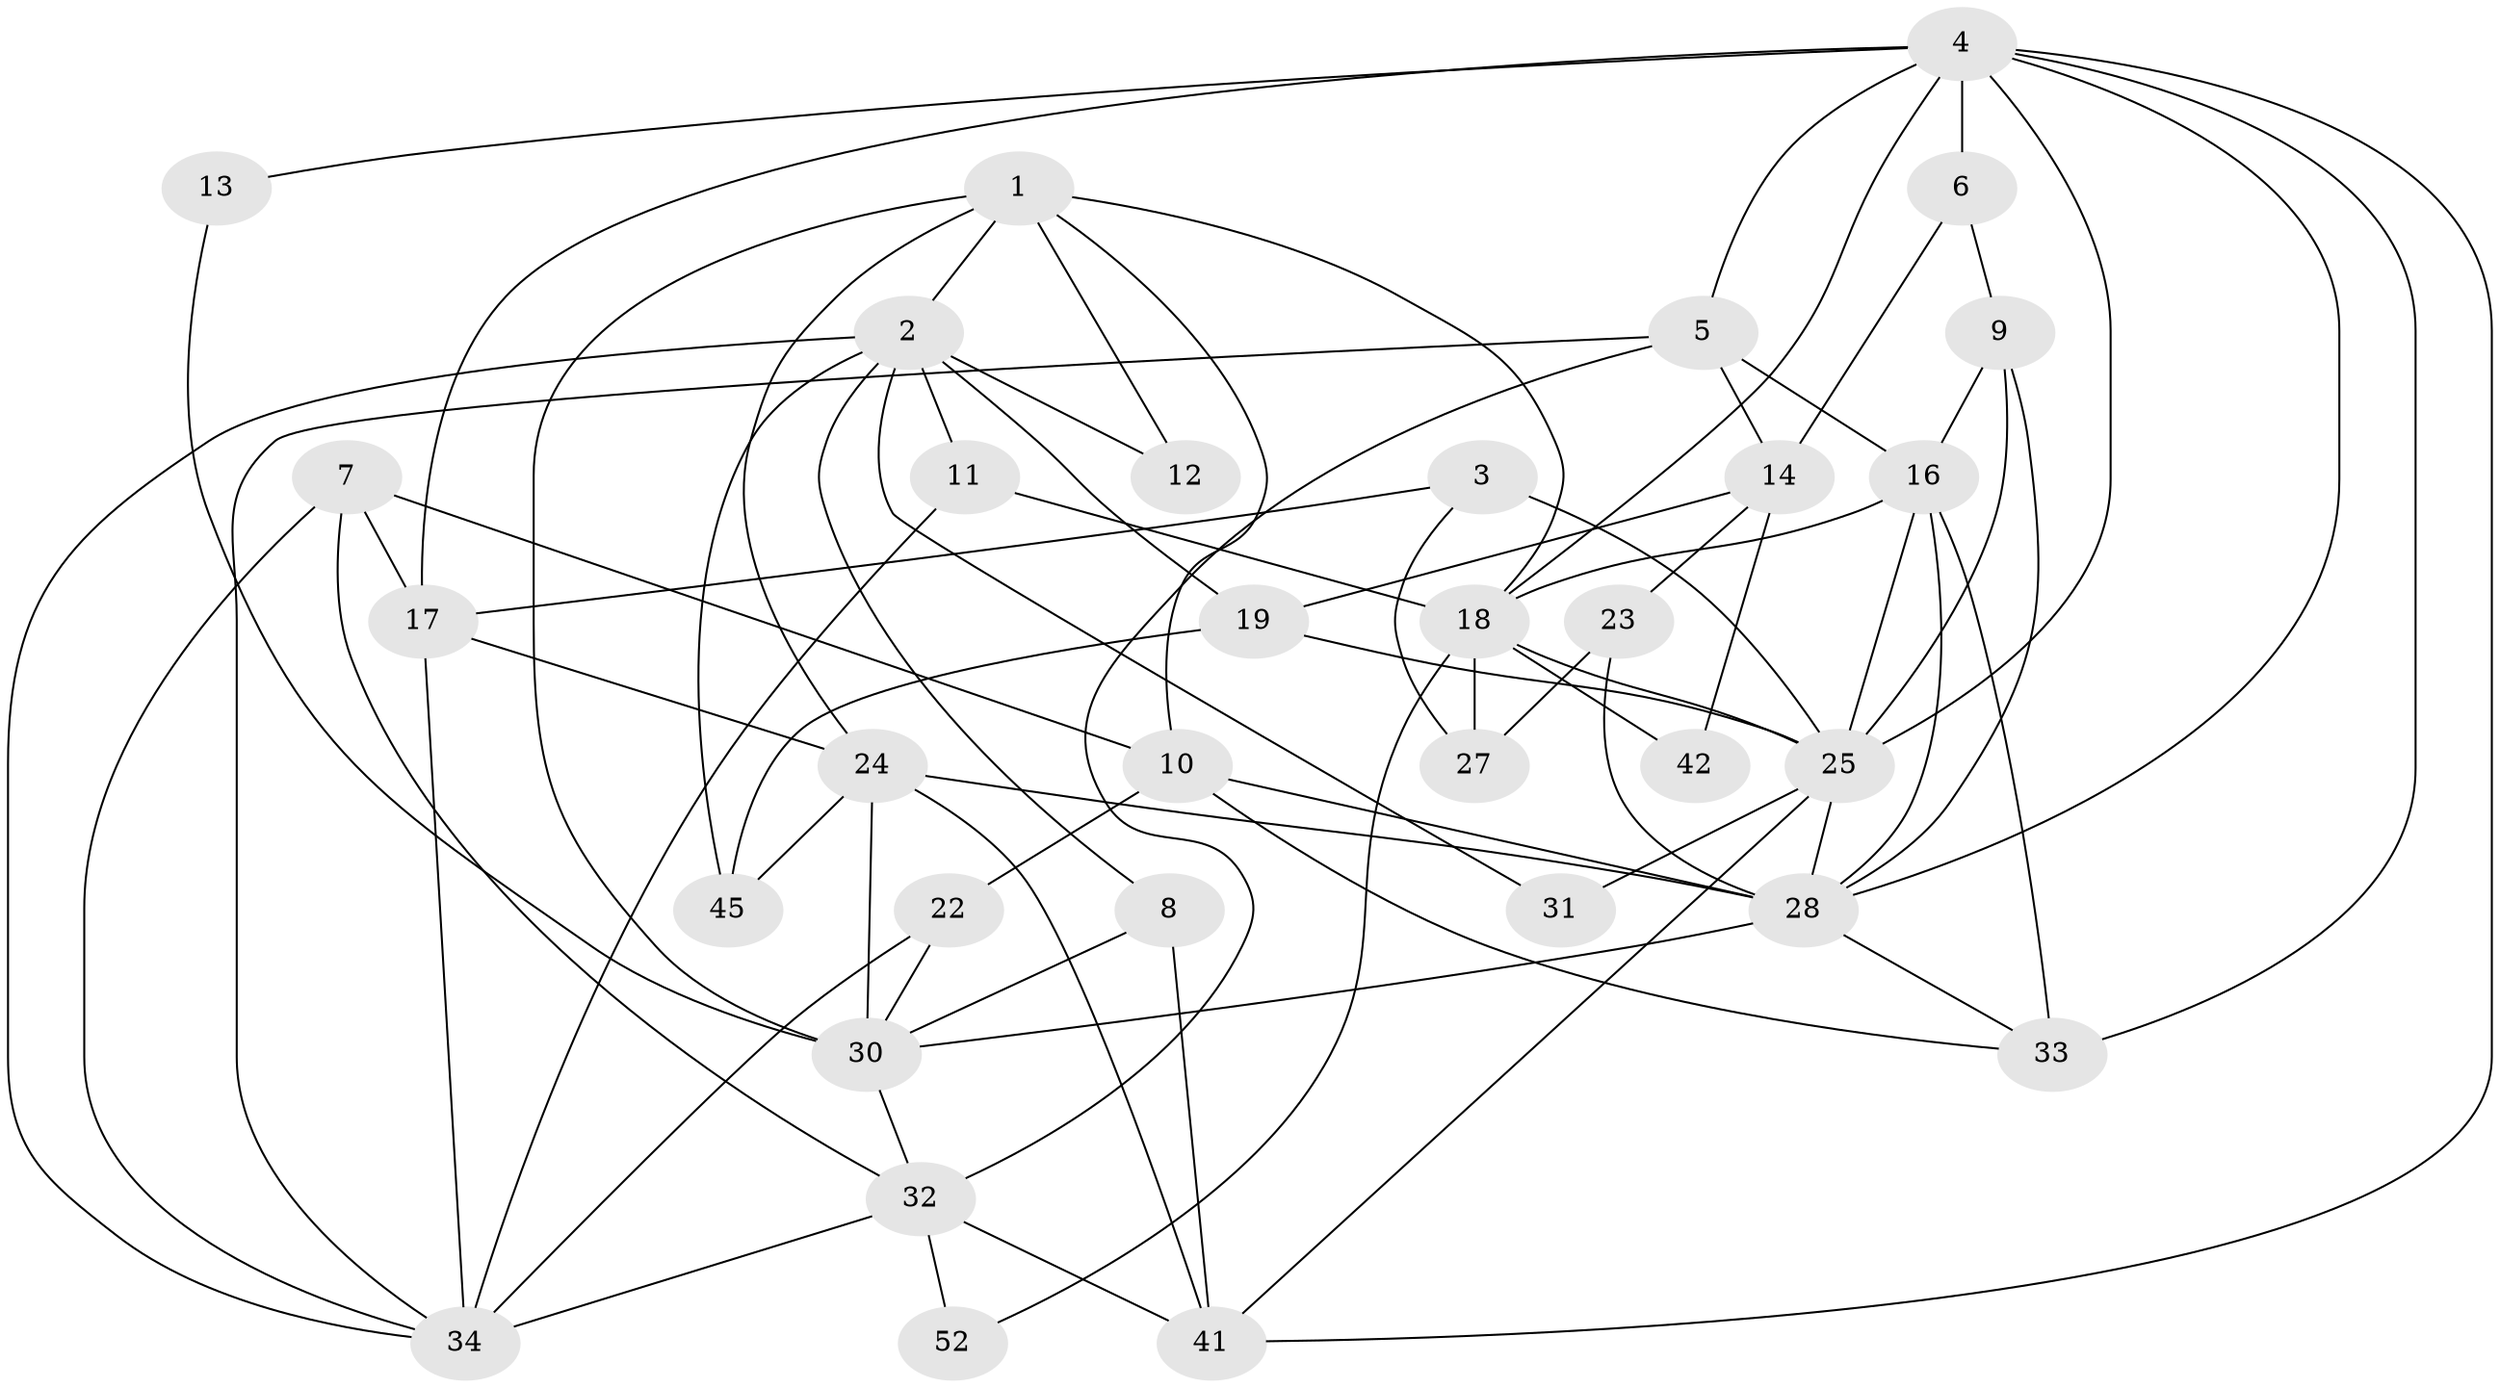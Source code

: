 // original degree distribution, {4: 0.15384615384615385, 5: 0.2692307692307692, 3: 0.40384615384615385, 2: 0.07692307692307693, 8: 0.038461538461538464, 6: 0.038461538461538464, 7: 0.019230769230769232}
// Generated by graph-tools (version 1.1) at 2025/42/03/06/25 10:42:00]
// undirected, 33 vertices, 78 edges
graph export_dot {
graph [start="1"]
  node [color=gray90,style=filled];
  1 [super="+51"];
  2 [super="+26"];
  3;
  4 [super="+20"];
  5 [super="+15"];
  6;
  7 [super="+38"];
  8;
  9 [super="+46"];
  10 [super="+39"];
  11;
  12;
  13;
  14 [super="+48"];
  16 [super="+47"];
  17 [super="+21"];
  18 [super="+50"];
  19 [super="+29"];
  22;
  23;
  24 [super="+37"];
  25 [super="+44"];
  27;
  28 [super="+40"];
  30 [super="+35"];
  31;
  32 [super="+49"];
  33;
  34 [super="+36"];
  41 [super="+43"];
  42;
  45;
  52;
  1 -- 18;
  1 -- 24;
  1 -- 2;
  1 -- 10;
  1 -- 12;
  1 -- 30;
  2 -- 12;
  2 -- 19;
  2 -- 31;
  2 -- 34;
  2 -- 8;
  2 -- 11;
  2 -- 45;
  3 -- 27;
  3 -- 17;
  3 -- 25;
  4 -- 28;
  4 -- 5;
  4 -- 25;
  4 -- 41;
  4 -- 33;
  4 -- 18;
  4 -- 6;
  4 -- 13;
  4 -- 17;
  5 -- 32;
  5 -- 34;
  5 -- 14;
  5 -- 16;
  6 -- 9;
  6 -- 14;
  7 -- 34;
  7 -- 10;
  7 -- 17;
  7 -- 32;
  8 -- 30;
  8 -- 41;
  9 -- 28;
  9 -- 16;
  9 -- 25;
  10 -- 28 [weight=2];
  10 -- 22;
  10 -- 33;
  11 -- 18;
  11 -- 34;
  13 -- 30;
  14 -- 19 [weight=2];
  14 -- 23;
  14 -- 42;
  16 -- 18;
  16 -- 28;
  16 -- 25;
  16 -- 33;
  17 -- 34;
  17 -- 24;
  18 -- 25;
  18 -- 27;
  18 -- 42 [weight=2];
  18 -- 52;
  19 -- 25;
  19 -- 45;
  22 -- 30;
  22 -- 34;
  23 -- 28;
  23 -- 27;
  24 -- 30 [weight=2];
  24 -- 28;
  24 -- 45;
  24 -- 41;
  25 -- 31;
  25 -- 28;
  25 -- 41;
  28 -- 30;
  28 -- 33;
  30 -- 32;
  32 -- 41;
  32 -- 34;
  32 -- 52;
}
